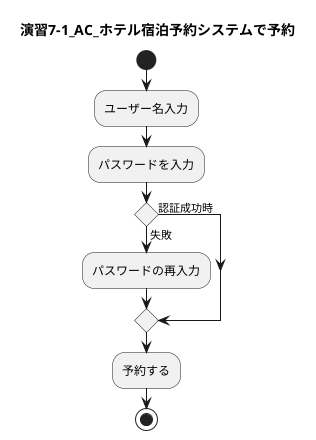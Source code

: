 @startuml 演習7-1_AC_ホテル宿泊予約システムで予約
title 演習7-1_AC_ホテル宿泊予約システムで予約
start
:ユーザー名入力;
:パスワードを入力;
if () is (認証成功時) then
else (失敗)
:パスワードの再入力;
endif
:予約する;
stop
@enduml
